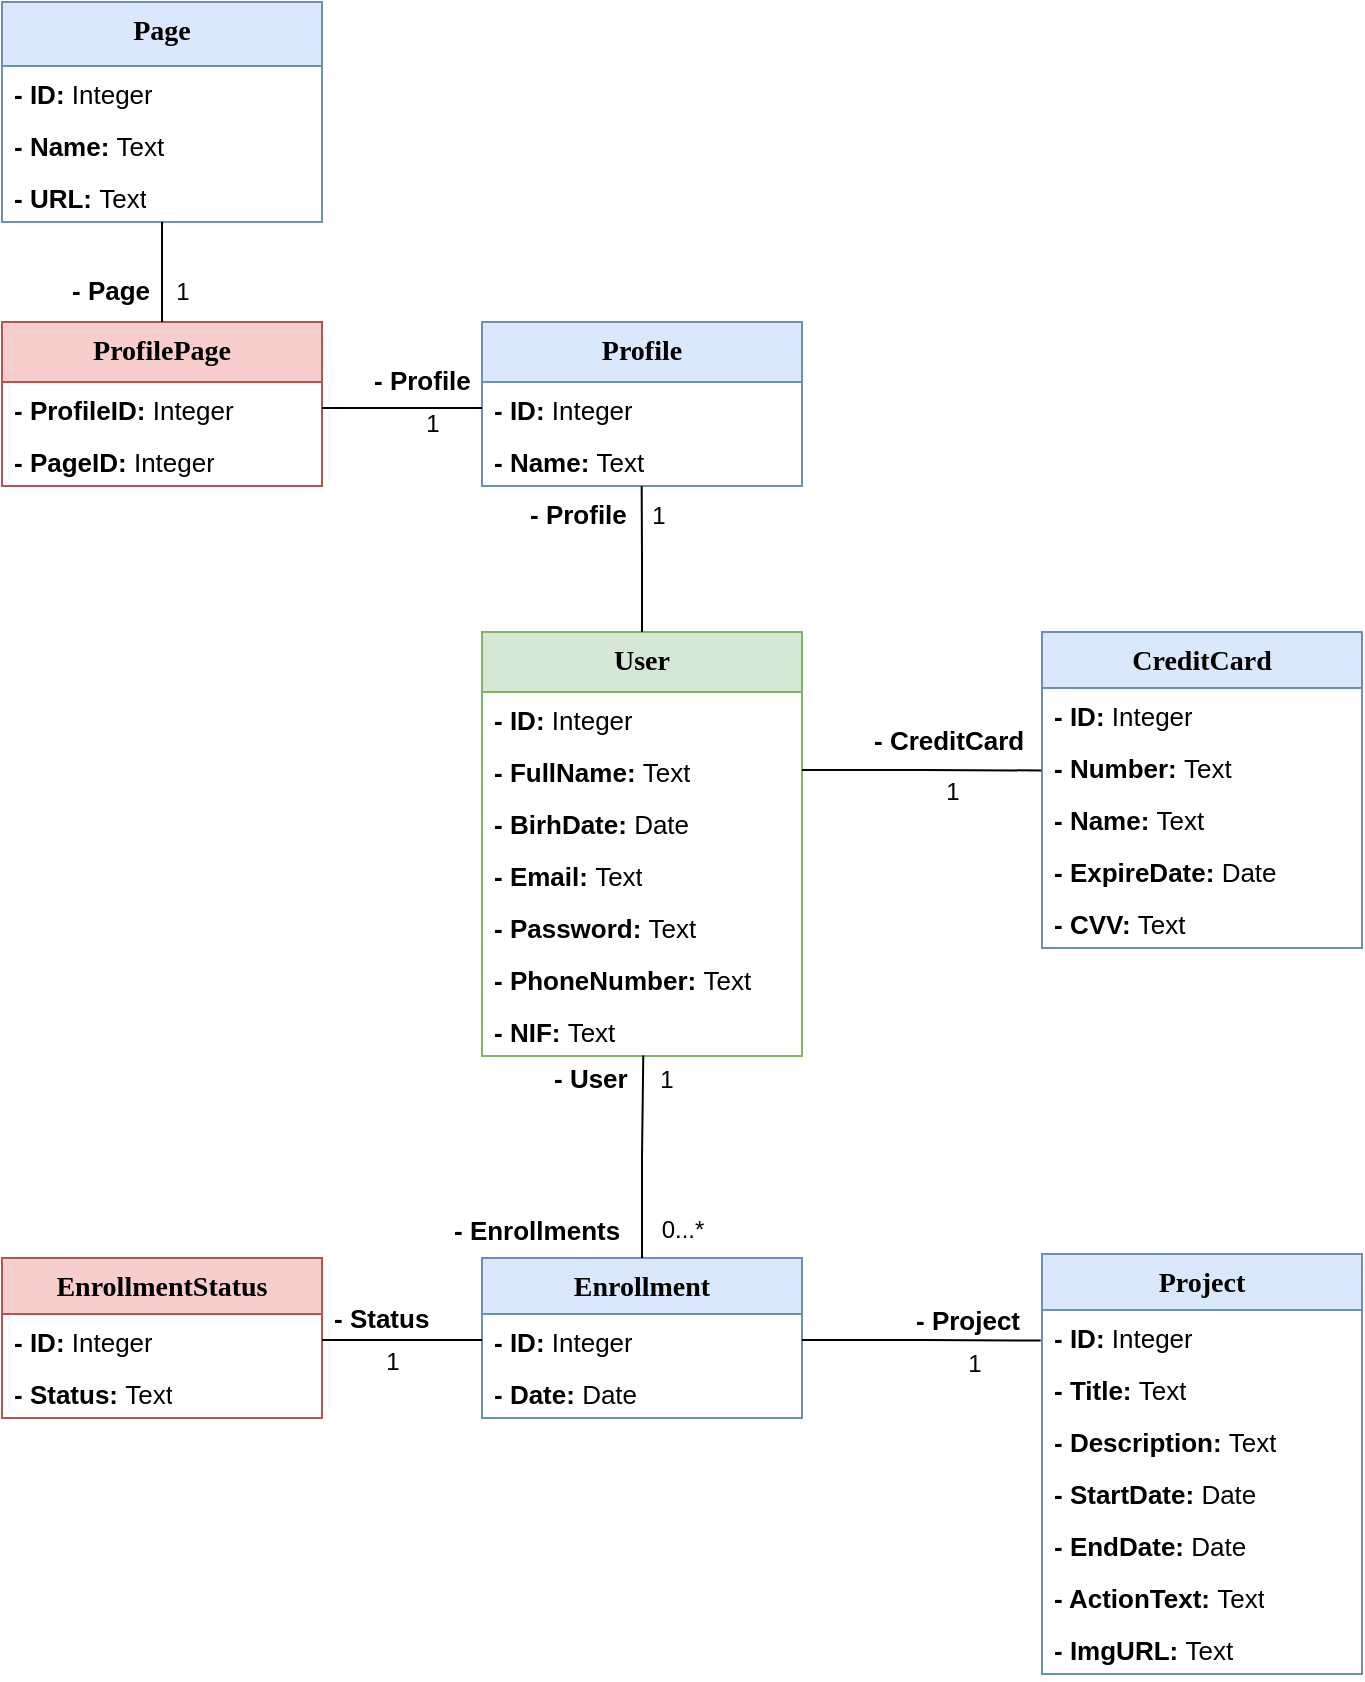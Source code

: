 <mxfile version="24.4.0" type="device">
  <diagram name="Página-1" id="xTLCnd_M59fMydqsBi_q">
    <mxGraphModel dx="2100" dy="1242" grid="1" gridSize="10" guides="1" tooltips="1" connect="1" arrows="1" fold="1" page="1" pageScale="1" pageWidth="827" pageHeight="1169" math="0" shadow="0">
      <root>
        <mxCell id="0" />
        <mxCell id="1" parent="0" />
        <mxCell id="pDyTh3AD9YmEeETg7k1b-1" value="&lt;font style=&quot;font-size: 14px;&quot;&gt;User&lt;/font&gt;" style="swimlane;fontStyle=1;align=center;verticalAlign=top;childLayout=stackLayout;horizontal=1;startSize=30;horizontalStack=0;resizeParent=1;resizeParentMax=0;resizeLast=0;collapsible=1;marginBottom=0;whiteSpace=wrap;html=1;fontFamily=Comic Sans MS;fontSize=13;fillColor=#d5e8d4;strokeColor=#82b366;" parent="1" vertex="1">
          <mxGeometry x="300" y="325" width="160" height="212" as="geometry" />
        </mxCell>
        <mxCell id="pDyTh3AD9YmEeETg7k1b-2" value="&lt;b style=&quot;font-size: 13px;&quot;&gt;- ID:&lt;/b&gt;&amp;nbsp;Integer" style="text;strokeColor=none;fillColor=none;align=left;verticalAlign=top;spacingLeft=4;spacingRight=4;overflow=hidden;rotatable=0;points=[[0,0.5],[1,0.5]];portConstraint=eastwest;whiteSpace=wrap;html=1;fontSize=13;" parent="pDyTh3AD9YmEeETg7k1b-1" vertex="1">
          <mxGeometry y="30" width="160" height="26" as="geometry" />
        </mxCell>
        <mxCell id="pDyTh3AD9YmEeETg7k1b-18" value="&lt;b style=&quot;font-size: 13px;&quot;&gt;- FullName:&lt;/b&gt;&amp;nbsp;Text" style="text;strokeColor=none;fillColor=none;align=left;verticalAlign=top;spacingLeft=4;spacingRight=4;overflow=hidden;rotatable=0;points=[[0,0.5],[1,0.5]];portConstraint=eastwest;whiteSpace=wrap;html=1;fontSize=13;" parent="pDyTh3AD9YmEeETg7k1b-1" vertex="1">
          <mxGeometry y="56" width="160" height="26" as="geometry" />
        </mxCell>
        <mxCell id="pDyTh3AD9YmEeETg7k1b-19" value="&lt;b style=&quot;font-size: 13px;&quot;&gt;- BirhDate:&lt;/b&gt;&amp;nbsp;Date" style="text;strokeColor=none;fillColor=none;align=left;verticalAlign=top;spacingLeft=4;spacingRight=4;overflow=hidden;rotatable=0;points=[[0,0.5],[1,0.5]];portConstraint=eastwest;whiteSpace=wrap;html=1;fontSize=13;" parent="pDyTh3AD9YmEeETg7k1b-1" vertex="1">
          <mxGeometry y="82" width="160" height="26" as="geometry" />
        </mxCell>
        <mxCell id="QrDRU5Gdt4Wufpx7hzYx-3" value="&lt;b style=&quot;font-size: 13px;&quot;&gt;- Email:&lt;/b&gt;&amp;nbsp;Text" style="text;strokeColor=none;fillColor=none;align=left;verticalAlign=top;spacingLeft=4;spacingRight=4;overflow=hidden;rotatable=0;points=[[0,0.5],[1,0.5]];portConstraint=eastwest;whiteSpace=wrap;html=1;fontSize=13;" vertex="1" parent="pDyTh3AD9YmEeETg7k1b-1">
          <mxGeometry y="108" width="160" height="26" as="geometry" />
        </mxCell>
        <mxCell id="QrDRU5Gdt4Wufpx7hzYx-4" value="&lt;b style=&quot;font-size: 13px;&quot;&gt;- Password:&lt;/b&gt;&amp;nbsp;Text" style="text;strokeColor=none;fillColor=none;align=left;verticalAlign=top;spacingLeft=4;spacingRight=4;overflow=hidden;rotatable=0;points=[[0,0.5],[1,0.5]];portConstraint=eastwest;whiteSpace=wrap;html=1;fontSize=13;" vertex="1" parent="pDyTh3AD9YmEeETg7k1b-1">
          <mxGeometry y="134" width="160" height="26" as="geometry" />
        </mxCell>
        <mxCell id="pDyTh3AD9YmEeETg7k1b-20" value="&lt;b style=&quot;font-size: 13px;&quot;&gt;- PhoneNumber:&lt;/b&gt;&amp;nbsp;Text" style="text;strokeColor=none;fillColor=none;align=left;verticalAlign=top;spacingLeft=4;spacingRight=4;overflow=hidden;rotatable=0;points=[[0,0.5],[1,0.5]];portConstraint=eastwest;whiteSpace=wrap;html=1;fontSize=13;" parent="pDyTh3AD9YmEeETg7k1b-1" vertex="1">
          <mxGeometry y="160" width="160" height="26" as="geometry" />
        </mxCell>
        <mxCell id="pDyTh3AD9YmEeETg7k1b-21" value="&lt;b style=&quot;font-size: 13px;&quot;&gt;- NIF:&lt;/b&gt;&amp;nbsp;Text" style="text;strokeColor=none;fillColor=none;align=left;verticalAlign=top;spacingLeft=4;spacingRight=4;overflow=hidden;rotatable=0;points=[[0,0.5],[1,0.5]];portConstraint=eastwest;whiteSpace=wrap;html=1;fontSize=13;" parent="pDyTh3AD9YmEeETg7k1b-1" vertex="1">
          <mxGeometry y="186" width="160" height="26" as="geometry" />
        </mxCell>
        <mxCell id="pDyTh3AD9YmEeETg7k1b-5" value="&lt;font style=&quot;font-size: 14px;&quot;&gt;Profile&lt;/font&gt;" style="swimlane;fontStyle=1;align=center;verticalAlign=top;childLayout=stackLayout;horizontal=1;startSize=30;horizontalStack=0;resizeParent=1;resizeParentMax=0;resizeLast=0;collapsible=1;marginBottom=0;whiteSpace=wrap;html=1;fontFamily=Comic Sans MS;fontSize=13;fillColor=#dae8fc;strokeColor=#6c8ebf;" parent="1" vertex="1">
          <mxGeometry x="300" y="170" width="160" height="82" as="geometry" />
        </mxCell>
        <mxCell id="pDyTh3AD9YmEeETg7k1b-6" value="&lt;b style=&quot;font-size: 13px;&quot;&gt;- ID:&lt;/b&gt;&amp;nbsp;Integer" style="text;strokeColor=none;fillColor=none;align=left;verticalAlign=top;spacingLeft=4;spacingRight=4;overflow=hidden;rotatable=0;points=[[0,0.5],[1,0.5]];portConstraint=eastwest;whiteSpace=wrap;html=1;fontSize=13;" parent="pDyTh3AD9YmEeETg7k1b-5" vertex="1">
          <mxGeometry y="30" width="160" height="26" as="geometry" />
        </mxCell>
        <mxCell id="pDyTh3AD9YmEeETg7k1b-22" value="&lt;b style=&quot;font-size: 13px;&quot;&gt;- Name:&lt;/b&gt;&amp;nbsp;Text" style="text;strokeColor=none;fillColor=none;align=left;verticalAlign=top;spacingLeft=4;spacingRight=4;overflow=hidden;rotatable=0;points=[[0,0.5],[1,0.5]];portConstraint=eastwest;whiteSpace=wrap;html=1;fontSize=13;" parent="pDyTh3AD9YmEeETg7k1b-5" vertex="1">
          <mxGeometry y="56" width="160" height="26" as="geometry" />
        </mxCell>
        <mxCell id="pDyTh3AD9YmEeETg7k1b-7" value="&lt;font style=&quot;font-size: 14px;&quot;&gt;Page&lt;/font&gt;" style="swimlane;fontStyle=1;align=center;verticalAlign=top;childLayout=stackLayout;horizontal=1;startSize=32;horizontalStack=0;resizeParent=1;resizeParentMax=0;resizeLast=0;collapsible=1;marginBottom=0;whiteSpace=wrap;html=1;fontFamily=Comic Sans MS;fontSize=13;fillColor=#dae8fc;strokeColor=#6c8ebf;" parent="1" vertex="1">
          <mxGeometry x="60" y="10" width="160" height="110" as="geometry" />
        </mxCell>
        <mxCell id="pDyTh3AD9YmEeETg7k1b-8" value="&lt;b style=&quot;font-size: 13px;&quot;&gt;- ID:&lt;/b&gt;&amp;nbsp;Integer" style="text;strokeColor=none;fillColor=none;align=left;verticalAlign=top;spacingLeft=4;spacingRight=4;overflow=hidden;rotatable=0;points=[[0,0.5],[1,0.5]];portConstraint=eastwest;whiteSpace=wrap;html=1;fontSize=13;" parent="pDyTh3AD9YmEeETg7k1b-7" vertex="1">
          <mxGeometry y="32" width="160" height="26" as="geometry" />
        </mxCell>
        <mxCell id="pDyTh3AD9YmEeETg7k1b-24" value="&lt;b style=&quot;font-size: 13px;&quot;&gt;- Name:&lt;/b&gt;&amp;nbsp;Text" style="text;strokeColor=none;fillColor=none;align=left;verticalAlign=top;spacingLeft=4;spacingRight=4;overflow=hidden;rotatable=0;points=[[0,0.5],[1,0.5]];portConstraint=eastwest;whiteSpace=wrap;html=1;fontSize=13;" parent="pDyTh3AD9YmEeETg7k1b-7" vertex="1">
          <mxGeometry y="58" width="160" height="26" as="geometry" />
        </mxCell>
        <mxCell id="pDyTh3AD9YmEeETg7k1b-25" value="&lt;b style=&quot;font-size: 13px;&quot;&gt;- URL:&lt;/b&gt;&amp;nbsp;Text" style="text;strokeColor=none;fillColor=none;align=left;verticalAlign=top;spacingLeft=4;spacingRight=4;overflow=hidden;rotatable=0;points=[[0,0.5],[1,0.5]];portConstraint=eastwest;whiteSpace=wrap;html=1;fontSize=13;" parent="pDyTh3AD9YmEeETg7k1b-7" vertex="1">
          <mxGeometry y="84" width="160" height="26" as="geometry" />
        </mxCell>
        <mxCell id="pDyTh3AD9YmEeETg7k1b-9" value="&lt;font style=&quot;font-size: 14px;&quot;&gt;ProfilePage&lt;/font&gt;" style="swimlane;fontStyle=1;align=center;verticalAlign=top;childLayout=stackLayout;horizontal=1;startSize=30;horizontalStack=0;resizeParent=1;resizeParentMax=0;resizeLast=0;collapsible=1;marginBottom=0;whiteSpace=wrap;html=1;fontFamily=Comic Sans MS;fontSize=13;fillColor=#f8cecc;strokeColor=#b85450;" parent="1" vertex="1">
          <mxGeometry x="60" y="170" width="160" height="82" as="geometry" />
        </mxCell>
        <mxCell id="pDyTh3AD9YmEeETg7k1b-10" value="&lt;b style=&quot;font-size: 13px;&quot;&gt;- ProfileID:&lt;/b&gt;&amp;nbsp;Integer" style="text;strokeColor=none;fillColor=none;align=left;verticalAlign=top;spacingLeft=4;spacingRight=4;overflow=hidden;rotatable=0;points=[[0,0.5],[1,0.5]];portConstraint=eastwest;whiteSpace=wrap;html=1;fontSize=13;" parent="pDyTh3AD9YmEeETg7k1b-9" vertex="1">
          <mxGeometry y="30" width="160" height="26" as="geometry" />
        </mxCell>
        <mxCell id="pDyTh3AD9YmEeETg7k1b-23" value="&lt;b style=&quot;font-size: 13px;&quot;&gt;- PageID:&lt;/b&gt;&amp;nbsp;Integer" style="text;strokeColor=none;fillColor=none;align=left;verticalAlign=top;spacingLeft=4;spacingRight=4;overflow=hidden;rotatable=0;points=[[0,0.5],[1,0.5]];portConstraint=eastwest;whiteSpace=wrap;html=1;fontSize=13;" parent="pDyTh3AD9YmEeETg7k1b-9" vertex="1">
          <mxGeometry y="56" width="160" height="26" as="geometry" />
        </mxCell>
        <mxCell id="pDyTh3AD9YmEeETg7k1b-11" value="&lt;font style=&quot;font-size: 14px;&quot;&gt;CreditCard&lt;/font&gt;" style="swimlane;fontStyle=1;align=center;verticalAlign=top;childLayout=stackLayout;horizontal=1;startSize=28;horizontalStack=0;resizeParent=1;resizeParentMax=0;resizeLast=0;collapsible=1;marginBottom=0;whiteSpace=wrap;html=1;fontFamily=Comic Sans MS;fontSize=13;fillColor=#dae8fc;strokeColor=#6c8ebf;" parent="1" vertex="1">
          <mxGeometry x="580" y="325" width="160" height="158" as="geometry" />
        </mxCell>
        <mxCell id="pDyTh3AD9YmEeETg7k1b-12" value="&lt;b style=&quot;font-size: 13px;&quot;&gt;- ID:&lt;/b&gt;&amp;nbsp;Integer" style="text;strokeColor=none;fillColor=none;align=left;verticalAlign=top;spacingLeft=4;spacingRight=4;overflow=hidden;rotatable=0;points=[[0,0.5],[1,0.5]];portConstraint=eastwest;whiteSpace=wrap;html=1;fontSize=13;" parent="pDyTh3AD9YmEeETg7k1b-11" vertex="1">
          <mxGeometry y="28" width="160" height="26" as="geometry" />
        </mxCell>
        <mxCell id="pDyTh3AD9YmEeETg7k1b-42" value="&lt;b style=&quot;font-size: 13px;&quot;&gt;- Number:&lt;/b&gt;&amp;nbsp;Text" style="text;strokeColor=none;fillColor=none;align=left;verticalAlign=top;spacingLeft=4;spacingRight=4;overflow=hidden;rotatable=0;points=[[0,0.5],[1,0.5]];portConstraint=eastwest;whiteSpace=wrap;html=1;fontSize=13;" parent="pDyTh3AD9YmEeETg7k1b-11" vertex="1">
          <mxGeometry y="54" width="160" height="26" as="geometry" />
        </mxCell>
        <mxCell id="pDyTh3AD9YmEeETg7k1b-43" value="&lt;b style=&quot;font-size: 13px;&quot;&gt;- Name:&lt;/b&gt;&amp;nbsp;Text" style="text;strokeColor=none;fillColor=none;align=left;verticalAlign=top;spacingLeft=4;spacingRight=4;overflow=hidden;rotatable=0;points=[[0,0.5],[1,0.5]];portConstraint=eastwest;whiteSpace=wrap;html=1;fontSize=13;" parent="pDyTh3AD9YmEeETg7k1b-11" vertex="1">
          <mxGeometry y="80" width="160" height="26" as="geometry" />
        </mxCell>
        <mxCell id="pDyTh3AD9YmEeETg7k1b-70" value="&lt;b style=&quot;font-size: 13px;&quot;&gt;- ExpireDate:&lt;/b&gt;&amp;nbsp;Date" style="text;strokeColor=none;fillColor=none;align=left;verticalAlign=top;spacingLeft=4;spacingRight=4;overflow=hidden;rotatable=0;points=[[0,0.5],[1,0.5]];portConstraint=eastwest;whiteSpace=wrap;html=1;fontSize=13;" parent="pDyTh3AD9YmEeETg7k1b-11" vertex="1">
          <mxGeometry y="106" width="160" height="26" as="geometry" />
        </mxCell>
        <mxCell id="pDyTh3AD9YmEeETg7k1b-69" value="&lt;b style=&quot;font-size: 13px;&quot;&gt;- CVV:&lt;/b&gt;&amp;nbsp;Text" style="text;strokeColor=none;fillColor=none;align=left;verticalAlign=top;spacingLeft=4;spacingRight=4;overflow=hidden;rotatable=0;points=[[0,0.5],[1,0.5]];portConstraint=eastwest;whiteSpace=wrap;html=1;fontSize=13;" parent="pDyTh3AD9YmEeETg7k1b-11" vertex="1">
          <mxGeometry y="132" width="160" height="26" as="geometry" />
        </mxCell>
        <mxCell id="pDyTh3AD9YmEeETg7k1b-13" value="&lt;font style=&quot;font-size: 14px;&quot;&gt;Project&lt;/font&gt;" style="swimlane;fontStyle=1;align=center;verticalAlign=top;childLayout=stackLayout;horizontal=1;startSize=28;horizontalStack=0;resizeParent=1;resizeParentMax=0;resizeLast=0;collapsible=1;marginBottom=0;whiteSpace=wrap;html=1;fontFamily=Comic Sans MS;fontSize=13;fillColor=#dae8fc;strokeColor=#6c8ebf;" parent="1" vertex="1">
          <mxGeometry x="580" y="636" width="160" height="210" as="geometry" />
        </mxCell>
        <mxCell id="pDyTh3AD9YmEeETg7k1b-14" value="&lt;b style=&quot;font-size: 13px;&quot;&gt;- ID:&lt;/b&gt;&amp;nbsp;Integer" style="text;strokeColor=none;fillColor=none;align=left;verticalAlign=top;spacingLeft=4;spacingRight=4;overflow=hidden;rotatable=0;points=[[0,0.5],[1,0.5]];portConstraint=eastwest;whiteSpace=wrap;html=1;fontSize=13;" parent="pDyTh3AD9YmEeETg7k1b-13" vertex="1">
          <mxGeometry y="28" width="160" height="26" as="geometry" />
        </mxCell>
        <mxCell id="pDyTh3AD9YmEeETg7k1b-55" value="&lt;b style=&quot;font-size: 13px;&quot;&gt;- Title:&lt;/b&gt;&amp;nbsp;Text" style="text;strokeColor=none;fillColor=none;align=left;verticalAlign=top;spacingLeft=4;spacingRight=4;overflow=hidden;rotatable=0;points=[[0,0.5],[1,0.5]];portConstraint=eastwest;whiteSpace=wrap;html=1;fontSize=13;" parent="pDyTh3AD9YmEeETg7k1b-13" vertex="1">
          <mxGeometry y="54" width="160" height="26" as="geometry" />
        </mxCell>
        <mxCell id="pDyTh3AD9YmEeETg7k1b-56" value="&lt;b style=&quot;font-size: 13px;&quot;&gt;- Description:&lt;/b&gt;&amp;nbsp;Text" style="text;strokeColor=none;fillColor=none;align=left;verticalAlign=top;spacingLeft=4;spacingRight=4;overflow=hidden;rotatable=0;points=[[0,0.5],[1,0.5]];portConstraint=eastwest;whiteSpace=wrap;html=1;fontSize=13;" parent="pDyTh3AD9YmEeETg7k1b-13" vertex="1">
          <mxGeometry y="80" width="160" height="26" as="geometry" />
        </mxCell>
        <mxCell id="pDyTh3AD9YmEeETg7k1b-57" value="&lt;b style=&quot;font-size: 13px;&quot;&gt;- StartDate:&lt;/b&gt;&amp;nbsp;Date" style="text;strokeColor=none;fillColor=none;align=left;verticalAlign=top;spacingLeft=4;spacingRight=4;overflow=hidden;rotatable=0;points=[[0,0.5],[1,0.5]];portConstraint=eastwest;whiteSpace=wrap;html=1;fontSize=13;" parent="pDyTh3AD9YmEeETg7k1b-13" vertex="1">
          <mxGeometry y="106" width="160" height="26" as="geometry" />
        </mxCell>
        <mxCell id="pDyTh3AD9YmEeETg7k1b-58" value="&lt;b style=&quot;font-size: 13px;&quot;&gt;- EndDate:&lt;/b&gt;&amp;nbsp;Date" style="text;strokeColor=none;fillColor=none;align=left;verticalAlign=top;spacingLeft=4;spacingRight=4;overflow=hidden;rotatable=0;points=[[0,0.5],[1,0.5]];portConstraint=eastwest;whiteSpace=wrap;html=1;fontSize=13;" parent="pDyTh3AD9YmEeETg7k1b-13" vertex="1">
          <mxGeometry y="132" width="160" height="26" as="geometry" />
        </mxCell>
        <mxCell id="pDyTh3AD9YmEeETg7k1b-73" value="&lt;b style=&quot;font-size: 13px;&quot;&gt;- ActionText:&lt;/b&gt;&amp;nbsp;Text" style="text;strokeColor=none;fillColor=none;align=left;verticalAlign=top;spacingLeft=4;spacingRight=4;overflow=hidden;rotatable=0;points=[[0,0.5],[1,0.5]];portConstraint=eastwest;whiteSpace=wrap;html=1;fontSize=13;" parent="pDyTh3AD9YmEeETg7k1b-13" vertex="1">
          <mxGeometry y="158" width="160" height="26" as="geometry" />
        </mxCell>
        <mxCell id="pDyTh3AD9YmEeETg7k1b-74" value="&lt;b style=&quot;font-size: 13px;&quot;&gt;- ImgURL:&lt;/b&gt;&amp;nbsp;Text" style="text;strokeColor=none;fillColor=none;align=left;verticalAlign=top;spacingLeft=4;spacingRight=4;overflow=hidden;rotatable=0;points=[[0,0.5],[1,0.5]];portConstraint=eastwest;whiteSpace=wrap;html=1;fontSize=13;" parent="pDyTh3AD9YmEeETg7k1b-13" vertex="1">
          <mxGeometry y="184" width="160" height="26" as="geometry" />
        </mxCell>
        <mxCell id="pDyTh3AD9YmEeETg7k1b-15" value="&lt;font style=&quot;font-size: 14px;&quot;&gt;Enrollment&lt;/font&gt;" style="swimlane;fontStyle=1;align=center;verticalAlign=top;childLayout=stackLayout;horizontal=1;startSize=28;horizontalStack=0;resizeParent=1;resizeParentMax=0;resizeLast=0;collapsible=1;marginBottom=0;whiteSpace=wrap;html=1;fontFamily=Comic Sans MS;fontSize=13;fillColor=#dae8fc;strokeColor=#6c8ebf;" parent="1" vertex="1">
          <mxGeometry x="300" y="638" width="160" height="80" as="geometry" />
        </mxCell>
        <mxCell id="pDyTh3AD9YmEeETg7k1b-16" value="&lt;b style=&quot;font-size: 13px;&quot;&gt;- ID:&lt;/b&gt;&amp;nbsp;Integer" style="text;strokeColor=none;fillColor=none;align=left;verticalAlign=top;spacingLeft=4;spacingRight=4;overflow=hidden;rotatable=0;points=[[0,0.5],[1,0.5]];portConstraint=eastwest;whiteSpace=wrap;html=1;fontSize=13;" parent="pDyTh3AD9YmEeETg7k1b-15" vertex="1">
          <mxGeometry y="28" width="160" height="26" as="geometry" />
        </mxCell>
        <mxCell id="pDyTh3AD9YmEeETg7k1b-60" value="&lt;b style=&quot;font-size: 13px;&quot;&gt;- Date:&lt;/b&gt;&amp;nbsp;Date" style="text;strokeColor=none;fillColor=none;align=left;verticalAlign=top;spacingLeft=4;spacingRight=4;overflow=hidden;rotatable=0;points=[[0,0.5],[1,0.5]];portConstraint=eastwest;whiteSpace=wrap;html=1;fontSize=13;" parent="pDyTh3AD9YmEeETg7k1b-15" vertex="1">
          <mxGeometry y="54" width="160" height="26" as="geometry" />
        </mxCell>
        <mxCell id="pDyTh3AD9YmEeETg7k1b-29" style="edgeStyle=orthogonalEdgeStyle;rounded=0;orthogonalLoop=1;jettySize=auto;html=1;exitX=0.5;exitY=0;exitDx=0;exitDy=0;entryX=0.499;entryY=1.003;entryDx=0;entryDy=0;entryPerimeter=0;endArrow=none;endFill=0;" parent="1" source="pDyTh3AD9YmEeETg7k1b-1" target="pDyTh3AD9YmEeETg7k1b-22" edge="1">
          <mxGeometry relative="1" as="geometry" />
        </mxCell>
        <mxCell id="pDyTh3AD9YmEeETg7k1b-30" value="- Profile" style="text;strokeColor=none;fillColor=none;align=left;verticalAlign=top;spacingLeft=4;spacingRight=4;overflow=hidden;rotatable=0;points=[[0,0.5],[1,0.5]];portConstraint=eastwest;whiteSpace=wrap;html=1;fontSize=13;fontStyle=1" parent="1" vertex="1">
          <mxGeometry x="318" y="252" width="60" height="26" as="geometry" />
        </mxCell>
        <mxCell id="pDyTh3AD9YmEeETg7k1b-32" value="1" style="text;align=center;fontStyle=0;verticalAlign=middle;spacingLeft=3;spacingRight=3;strokeColor=none;rotatable=0;points=[[0,0.5],[1,0.5]];portConstraint=eastwest;html=1;" parent="1" vertex="1">
          <mxGeometry x="378" y="257" width="20" height="20" as="geometry" />
        </mxCell>
        <mxCell id="pDyTh3AD9YmEeETg7k1b-35" style="edgeStyle=orthogonalEdgeStyle;rounded=0;orthogonalLoop=1;jettySize=auto;html=1;exitX=0.5;exitY=0;exitDx=0;exitDy=0;entryX=0.5;entryY=1;entryDx=0;entryDy=0;entryPerimeter=0;endArrow=none;endFill=0;" parent="1" source="pDyTh3AD9YmEeETg7k1b-9" target="pDyTh3AD9YmEeETg7k1b-25" edge="1">
          <mxGeometry relative="1" as="geometry" />
        </mxCell>
        <mxCell id="pDyTh3AD9YmEeETg7k1b-36" value="- Page" style="text;strokeColor=none;fillColor=none;align=left;verticalAlign=top;spacingLeft=4;spacingRight=4;overflow=hidden;rotatable=0;points=[[0,0.5],[1,0.5]];portConstraint=eastwest;whiteSpace=wrap;html=1;fontSize=13;fontStyle=1" parent="1" vertex="1">
          <mxGeometry x="89" y="140" width="50" height="26" as="geometry" />
        </mxCell>
        <mxCell id="pDyTh3AD9YmEeETg7k1b-37" value="1" style="text;align=center;fontStyle=0;verticalAlign=middle;spacingLeft=3;spacingRight=3;strokeColor=none;rotatable=0;points=[[0,0.5],[1,0.5]];portConstraint=eastwest;html=1;" parent="1" vertex="1">
          <mxGeometry x="140" y="145" width="20" height="20" as="geometry" />
        </mxCell>
        <mxCell id="pDyTh3AD9YmEeETg7k1b-38" value="- Profile" style="text;strokeColor=none;fillColor=none;align=left;verticalAlign=top;spacingLeft=4;spacingRight=4;overflow=hidden;rotatable=0;points=[[0,0.5],[1,0.5]];portConstraint=eastwest;whiteSpace=wrap;html=1;fontSize=13;fontStyle=1" parent="1" vertex="1">
          <mxGeometry x="240" y="185" width="60" height="26" as="geometry" />
        </mxCell>
        <mxCell id="pDyTh3AD9YmEeETg7k1b-39" value="1" style="text;align=center;fontStyle=0;verticalAlign=middle;spacingLeft=3;spacingRight=3;strokeColor=none;rotatable=0;points=[[0,0.5],[1,0.5]];portConstraint=eastwest;html=1;" parent="1" vertex="1">
          <mxGeometry x="265" y="211" width="20" height="20" as="geometry" />
        </mxCell>
        <mxCell id="pDyTh3AD9YmEeETg7k1b-41" style="edgeStyle=orthogonalEdgeStyle;rounded=0;orthogonalLoop=1;jettySize=auto;html=1;exitX=1;exitY=0.5;exitDx=0;exitDy=0;entryX=0;entryY=0.5;entryDx=0;entryDy=0;endArrow=none;endFill=0;" parent="1" source="pDyTh3AD9YmEeETg7k1b-10" target="pDyTh3AD9YmEeETg7k1b-6" edge="1">
          <mxGeometry relative="1" as="geometry" />
        </mxCell>
        <mxCell id="pDyTh3AD9YmEeETg7k1b-46" style="edgeStyle=orthogonalEdgeStyle;rounded=0;orthogonalLoop=1;jettySize=auto;html=1;exitX=1;exitY=0.5;exitDx=0;exitDy=0;entryX=-0.002;entryY=0.586;entryDx=0;entryDy=0;entryPerimeter=0;endArrow=none;endFill=0;" parent="1" source="pDyTh3AD9YmEeETg7k1b-18" target="pDyTh3AD9YmEeETg7k1b-42" edge="1">
          <mxGeometry relative="1" as="geometry" />
        </mxCell>
        <mxCell id="pDyTh3AD9YmEeETg7k1b-47" value="- CreditCard" style="text;strokeColor=none;fillColor=none;align=left;verticalAlign=top;spacingLeft=4;spacingRight=4;overflow=hidden;rotatable=0;points=[[0,0.5],[1,0.5]];portConstraint=eastwest;whiteSpace=wrap;html=1;fontSize=13;fontStyle=1" parent="1" vertex="1">
          <mxGeometry x="490" y="365" width="90" height="26" as="geometry" />
        </mxCell>
        <mxCell id="pDyTh3AD9YmEeETg7k1b-48" value="1" style="text;align=center;fontStyle=0;verticalAlign=middle;spacingLeft=3;spacingRight=3;strokeColor=none;rotatable=0;points=[[0,0.5],[1,0.5]];portConstraint=eastwest;html=1;" parent="1" vertex="1">
          <mxGeometry x="525" y="395" width="20" height="20" as="geometry" />
        </mxCell>
        <mxCell id="pDyTh3AD9YmEeETg7k1b-51" value="- User" style="text;strokeColor=none;fillColor=none;align=left;verticalAlign=top;spacingLeft=4;spacingRight=4;overflow=hidden;rotatable=0;points=[[0,0.5],[1,0.5]];portConstraint=eastwest;whiteSpace=wrap;html=1;fontSize=13;fontStyle=1" parent="1" vertex="1">
          <mxGeometry x="330" y="534" width="52" height="26" as="geometry" />
        </mxCell>
        <mxCell id="pDyTh3AD9YmEeETg7k1b-52" value="1" style="text;align=center;fontStyle=0;verticalAlign=middle;spacingLeft=3;spacingRight=3;strokeColor=none;rotatable=0;points=[[0,0.5],[1,0.5]];portConstraint=eastwest;html=1;" parent="1" vertex="1">
          <mxGeometry x="382" y="539" width="20" height="20" as="geometry" />
        </mxCell>
        <mxCell id="pDyTh3AD9YmEeETg7k1b-53" value="- Project" style="text;strokeColor=none;fillColor=none;align=left;verticalAlign=top;spacingLeft=4;spacingRight=4;overflow=hidden;rotatable=0;points=[[0,0.5],[1,0.5]];portConstraint=eastwest;whiteSpace=wrap;html=1;fontSize=13;fontStyle=1" parent="1" vertex="1">
          <mxGeometry x="511" y="655" width="69" height="26" as="geometry" />
        </mxCell>
        <mxCell id="pDyTh3AD9YmEeETg7k1b-54" value="1" style="text;align=center;fontStyle=0;verticalAlign=middle;spacingLeft=3;spacingRight=3;strokeColor=none;rotatable=0;points=[[0,0.5],[1,0.5]];portConstraint=eastwest;html=1;" parent="1" vertex="1">
          <mxGeometry x="535.5" y="681" width="20" height="20" as="geometry" />
        </mxCell>
        <mxCell id="pDyTh3AD9YmEeETg7k1b-59" style="edgeStyle=orthogonalEdgeStyle;rounded=0;orthogonalLoop=1;jettySize=auto;html=1;entryX=-0.004;entryY=0.588;entryDx=0;entryDy=0;entryPerimeter=0;endArrow=none;endFill=0;" parent="1" source="pDyTh3AD9YmEeETg7k1b-16" target="pDyTh3AD9YmEeETg7k1b-14" edge="1">
          <mxGeometry relative="1" as="geometry">
            <mxPoint x="560" y="679" as="targetPoint" />
          </mxGeometry>
        </mxCell>
        <mxCell id="pDyTh3AD9YmEeETg7k1b-62" value="&lt;font style=&quot;font-size: 14px;&quot;&gt;EnrollmentStatus&lt;/font&gt;" style="swimlane;fontStyle=1;align=center;verticalAlign=top;childLayout=stackLayout;horizontal=1;startSize=28;horizontalStack=0;resizeParent=1;resizeParentMax=0;resizeLast=0;collapsible=1;marginBottom=0;whiteSpace=wrap;html=1;fontFamily=Comic Sans MS;fontSize=13;fillColor=#f8cecc;strokeColor=#b85450;" parent="1" vertex="1">
          <mxGeometry x="60" y="638" width="160" height="80" as="geometry" />
        </mxCell>
        <mxCell id="pDyTh3AD9YmEeETg7k1b-63" value="&lt;b style=&quot;font-size: 13px;&quot;&gt;- ID:&lt;/b&gt;&amp;nbsp;Integer" style="text;strokeColor=none;fillColor=none;align=left;verticalAlign=top;spacingLeft=4;spacingRight=4;overflow=hidden;rotatable=0;points=[[0,0.5],[1,0.5]];portConstraint=eastwest;whiteSpace=wrap;html=1;fontSize=13;" parent="pDyTh3AD9YmEeETg7k1b-62" vertex="1">
          <mxGeometry y="28" width="160" height="26" as="geometry" />
        </mxCell>
        <mxCell id="pDyTh3AD9YmEeETg7k1b-64" value="&lt;b style=&quot;font-size: 13px;&quot;&gt;- Status:&lt;/b&gt;&amp;nbsp;Text" style="text;strokeColor=none;fillColor=none;align=left;verticalAlign=top;spacingLeft=4;spacingRight=4;overflow=hidden;rotatable=0;points=[[0,0.5],[1,0.5]];portConstraint=eastwest;whiteSpace=wrap;html=1;fontSize=13;" parent="pDyTh3AD9YmEeETg7k1b-62" vertex="1">
          <mxGeometry y="54" width="160" height="26" as="geometry" />
        </mxCell>
        <mxCell id="pDyTh3AD9YmEeETg7k1b-66" style="edgeStyle=orthogonalEdgeStyle;rounded=0;orthogonalLoop=1;jettySize=auto;html=1;entryX=1;entryY=0.5;entryDx=0;entryDy=0;endArrow=none;endFill=0;" parent="1" source="pDyTh3AD9YmEeETg7k1b-16" target="pDyTh3AD9YmEeETg7k1b-63" edge="1">
          <mxGeometry relative="1" as="geometry" />
        </mxCell>
        <mxCell id="pDyTh3AD9YmEeETg7k1b-67" value="- Status" style="text;strokeColor=none;fillColor=none;align=left;verticalAlign=top;spacingLeft=4;spacingRight=4;overflow=hidden;rotatable=0;points=[[0,0.5],[1,0.5]];portConstraint=eastwest;whiteSpace=wrap;html=1;fontSize=13;fontStyle=1" parent="1" vertex="1">
          <mxGeometry x="220" y="654" width="69" height="26" as="geometry" />
        </mxCell>
        <mxCell id="pDyTh3AD9YmEeETg7k1b-68" value="1" style="text;align=center;fontStyle=0;verticalAlign=middle;spacingLeft=3;spacingRight=3;strokeColor=none;rotatable=0;points=[[0,0.5],[1,0.5]];portConstraint=eastwest;html=1;" parent="1" vertex="1">
          <mxGeometry x="244.5" y="680" width="20" height="20" as="geometry" />
        </mxCell>
        <mxCell id="pDyTh3AD9YmEeETg7k1b-71" value="- Enrollments" style="text;strokeColor=none;fillColor=none;align=left;verticalAlign=top;spacingLeft=4;spacingRight=4;overflow=hidden;rotatable=0;points=[[0,0.5],[1,0.5]];portConstraint=eastwest;whiteSpace=wrap;html=1;fontSize=13;fontStyle=1" parent="1" vertex="1">
          <mxGeometry x="280" y="610" width="100" height="26" as="geometry" />
        </mxCell>
        <mxCell id="pDyTh3AD9YmEeETg7k1b-72" value="0...*" style="text;align=center;fontStyle=0;verticalAlign=middle;spacingLeft=3;spacingRight=3;strokeColor=none;rotatable=0;points=[[0,0.5],[1,0.5]];portConstraint=eastwest;html=1;" parent="1" vertex="1">
          <mxGeometry x="390" y="614" width="20" height="20" as="geometry" />
        </mxCell>
        <mxCell id="QrDRU5Gdt4Wufpx7hzYx-5" style="edgeStyle=orthogonalEdgeStyle;rounded=0;orthogonalLoop=1;jettySize=auto;html=1;exitX=0.5;exitY=0;exitDx=0;exitDy=0;entryX=0.504;entryY=0.989;entryDx=0;entryDy=0;entryPerimeter=0;endArrow=none;endFill=0;" edge="1" parent="1" source="pDyTh3AD9YmEeETg7k1b-15" target="pDyTh3AD9YmEeETg7k1b-21">
          <mxGeometry relative="1" as="geometry" />
        </mxCell>
      </root>
    </mxGraphModel>
  </diagram>
</mxfile>
